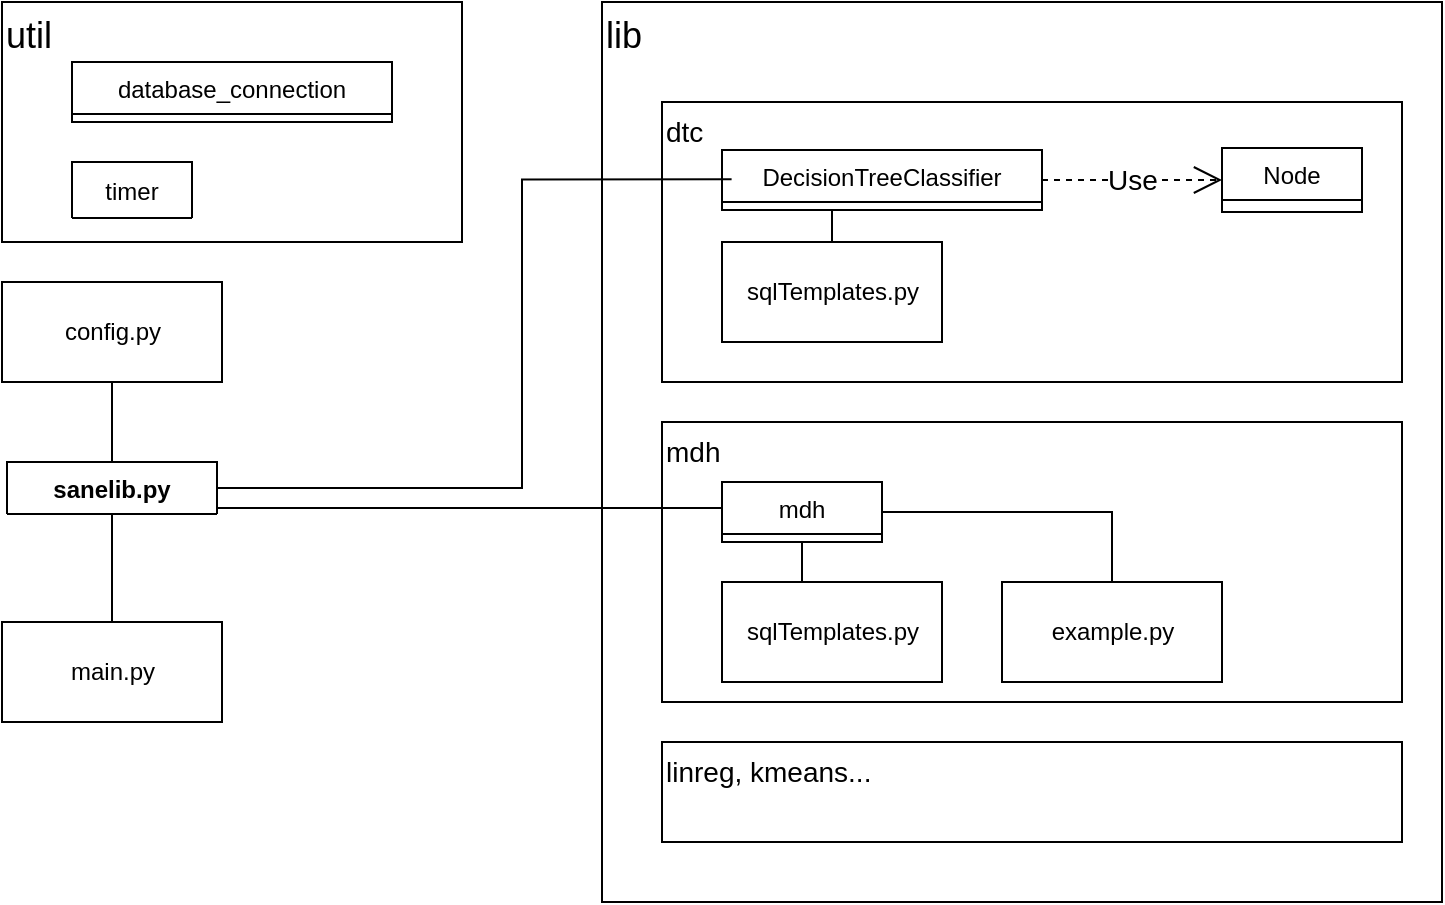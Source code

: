 <mxfile version="14.4.9" type="github">
  <diagram id="C5RBs43oDa-KdzZeNtuy" name="Page-1">
    <mxGraphModel dx="1002" dy="683" grid="1" gridSize="10" guides="1" tooltips="1" connect="1" arrows="1" fold="1" page="1" pageScale="1" pageWidth="827" pageHeight="1169" math="0" shadow="0">
      <root>
        <mxCell id="WIyWlLk6GJQsqaUBKTNV-0" />
        <mxCell id="WIyWlLk6GJQsqaUBKTNV-1" parent="WIyWlLk6GJQsqaUBKTNV-0" />
        <mxCell id="xDoAu2jg7uCX6hXLonLB-27" value="&lt;font style=&quot;font-size: 18px&quot;&gt;lib&lt;/font&gt;" style="rounded=0;whiteSpace=wrap;html=1;fillColor=none;align=left;verticalAlign=top;fontStyle=0;fontSize=14;" vertex="1" parent="WIyWlLk6GJQsqaUBKTNV-1">
          <mxGeometry x="380" y="30" width="420" height="450" as="geometry" />
        </mxCell>
        <mxCell id="xDoAu2jg7uCX6hXLonLB-28" value="dtc" style="rounded=0;whiteSpace=wrap;html=1;fillColor=none;align=left;verticalAlign=top;fontStyle=0;fontSize=14;" vertex="1" parent="WIyWlLk6GJQsqaUBKTNV-1">
          <mxGeometry x="410" y="80" width="370" height="140" as="geometry" />
        </mxCell>
        <mxCell id="xDoAu2jg7uCX6hXLonLB-15" value="&lt;font style=&quot;font-size: 18px&quot;&gt;util&lt;/font&gt;" style="rounded=0;whiteSpace=wrap;html=1;fillColor=none;align=left;verticalAlign=top;" vertex="1" parent="WIyWlLk6GJQsqaUBKTNV-1">
          <mxGeometry x="80" y="30" width="230" height="120" as="geometry" />
        </mxCell>
        <mxCell id="xDoAu2jg7uCX6hXLonLB-55" style="edgeStyle=orthogonalEdgeStyle;rounded=0;orthogonalLoop=1;jettySize=auto;html=1;exitX=0.5;exitY=1;exitDx=0;exitDy=0;entryX=0.5;entryY=0;entryDx=0;entryDy=0;endArrow=none;endFill=0;fontSize=14;" edge="1" parent="WIyWlLk6GJQsqaUBKTNV-1" source="xDoAu2jg7uCX6hXLonLB-0" target="xDoAu2jg7uCX6hXLonLB-42">
          <mxGeometry relative="1" as="geometry" />
        </mxCell>
        <mxCell id="xDoAu2jg7uCX6hXLonLB-0" value="DecisionTreeClassifier" style="swimlane;fontStyle=0;align=center;verticalAlign=top;childLayout=stackLayout;horizontal=1;startSize=26;horizontalStack=0;resizeParent=1;resizeParentMax=0;resizeLast=0;collapsible=1;marginBottom=0;direction=east;" vertex="1" collapsed="1" parent="WIyWlLk6GJQsqaUBKTNV-1">
          <mxGeometry x="440" y="104" width="160" height="30" as="geometry">
            <mxRectangle x="100" y="110" width="160" height="112" as="alternateBounds" />
          </mxGeometry>
        </mxCell>
        <mxCell id="xDoAu2jg7uCX6hXLonLB-1" value="+ field: db_connection" style="text;strokeColor=none;fillColor=none;align=left;verticalAlign=top;spacingLeft=4;spacingRight=4;overflow=hidden;rotatable=0;points=[[0,0.5],[1,0.5]];portConstraint=eastwest;" vertex="1" parent="xDoAu2jg7uCX6hXLonLB-0">
          <mxGeometry y="26" width="160" height="26" as="geometry" />
        </mxCell>
        <mxCell id="xDoAu2jg7uCX6hXLonLB-2" value="+ field: engine" style="text;strokeColor=none;fillColor=none;align=left;verticalAlign=top;spacingLeft=4;spacingRight=4;overflow=hidden;rotatable=0;points=[[0,0.5],[1,0.5]];portConstraint=eastwest;" vertex="1" parent="xDoAu2jg7uCX6hXLonLB-0">
          <mxGeometry y="52" width="160" height="26" as="geometry" />
        </mxCell>
        <mxCell id="xDoAu2jg7uCX6hXLonLB-3" value="" style="line;strokeWidth=1;fillColor=none;align=left;verticalAlign=middle;spacingTop=-1;spacingLeft=3;spacingRight=3;rotatable=0;labelPosition=right;points=[];portConstraint=eastwest;" vertex="1" parent="xDoAu2jg7uCX6hXLonLB-0">
          <mxGeometry y="78" width="160" height="8" as="geometry" />
        </mxCell>
        <mxCell id="xDoAu2jg7uCX6hXLonLB-4" value="+ import_df(self,dataframe,name):" style="text;strokeColor=none;fillColor=none;align=left;verticalAlign=top;spacingLeft=4;spacingRight=4;overflow=hidden;rotatable=0;points=[[0,0.5],[1,0.5]];portConstraint=eastwest;" vertex="1" parent="xDoAu2jg7uCX6hXLonLB-0">
          <mxGeometry y="86" width="160" height="26" as="geometry" />
        </mxCell>
        <mxCell id="xDoAu2jg7uCX6hXLonLB-5" value="main.py" style="html=1;" vertex="1" parent="WIyWlLk6GJQsqaUBKTNV-1">
          <mxGeometry x="80" y="340" width="110" height="50" as="geometry" />
        </mxCell>
        <mxCell id="xDoAu2jg7uCX6hXLonLB-8" style="edgeStyle=orthogonalEdgeStyle;rounded=0;orthogonalLoop=1;jettySize=auto;html=1;exitX=0.5;exitY=1;exitDx=0;exitDy=0;entryX=0.5;entryY=0;entryDx=0;entryDy=0;endArrow=none;endFill=0;" edge="1" parent="WIyWlLk6GJQsqaUBKTNV-1" source="xDoAu2jg7uCX6hXLonLB-9" target="xDoAu2jg7uCX6hXLonLB-5">
          <mxGeometry relative="1" as="geometry" />
        </mxCell>
        <mxCell id="xDoAu2jg7uCX6hXLonLB-9" value="sanelib.py" style="swimlane;fontStyle=1;align=center;verticalAlign=top;childLayout=stackLayout;horizontal=1;startSize=26;horizontalStack=0;resizeParent=1;resizeParentMax=0;resizeLast=0;collapsible=1;marginBottom=0;direction=east;" vertex="1" collapsed="1" parent="WIyWlLk6GJQsqaUBKTNV-1">
          <mxGeometry x="82.5" y="260" width="105" height="26" as="geometry">
            <mxRectangle x="135" y="320" width="160" height="86" as="alternateBounds" />
          </mxGeometry>
        </mxCell>
        <mxCell id="xDoAu2jg7uCX6hXLonLB-10" value="+ field: dtc" style="text;strokeColor=none;fillColor=none;align=left;verticalAlign=top;spacingLeft=4;spacingRight=4;overflow=hidden;rotatable=0;points=[[0,0.5],[1,0.5]];portConstraint=eastwest;" vertex="1" parent="xDoAu2jg7uCX6hXLonLB-9">
          <mxGeometry y="26" width="105" height="26" as="geometry" />
        </mxCell>
        <mxCell id="xDoAu2jg7uCX6hXLonLB-11" value="+ field: mdh" style="text;strokeColor=none;fillColor=none;align=left;verticalAlign=top;spacingLeft=4;spacingRight=4;overflow=hidden;rotatable=0;points=[[0,0.5],[1,0.5]];portConstraint=eastwest;" vertex="1" parent="xDoAu2jg7uCX6hXLonLB-9">
          <mxGeometry y="52" width="105" height="26" as="geometry" />
        </mxCell>
        <mxCell id="xDoAu2jg7uCX6hXLonLB-12" value="" style="line;strokeWidth=1;fillColor=none;align=left;verticalAlign=middle;spacingTop=-1;spacingLeft=3;spacingRight=3;rotatable=0;labelPosition=right;points=[];portConstraint=eastwest;" vertex="1" parent="xDoAu2jg7uCX6hXLonLB-9">
          <mxGeometry y="78" width="105" height="8" as="geometry" />
        </mxCell>
        <mxCell id="xDoAu2jg7uCX6hXLonLB-21" value="timer" style="swimlane;fontStyle=0;childLayout=stackLayout;horizontal=1;startSize=28;fillColor=none;horizontalStack=0;resizeParent=1;resizeParentMax=0;resizeLast=0;collapsible=1;marginBottom=0;" vertex="1" collapsed="1" parent="WIyWlLk6GJQsqaUBKTNV-1">
          <mxGeometry x="115" y="110" width="60" height="28" as="geometry">
            <mxRectangle x="350" y="270" width="60" height="52" as="alternateBounds" />
          </mxGeometry>
        </mxCell>
        <mxCell id="xDoAu2jg7uCX6hXLonLB-26" style="edgeStyle=orthogonalEdgeStyle;rounded=0;orthogonalLoop=1;jettySize=auto;html=1;endArrow=none;endFill=0;" edge="1" parent="WIyWlLk6GJQsqaUBKTNV-1" source="xDoAu2jg7uCX6hXLonLB-25" target="xDoAu2jg7uCX6hXLonLB-9">
          <mxGeometry relative="1" as="geometry" />
        </mxCell>
        <mxCell id="xDoAu2jg7uCX6hXLonLB-25" value="config.py" style="html=1;" vertex="1" parent="WIyWlLk6GJQsqaUBKTNV-1">
          <mxGeometry x="80" y="170" width="110" height="50" as="geometry" />
        </mxCell>
        <mxCell id="xDoAu2jg7uCX6hXLonLB-29" value="mdh" style="rounded=0;whiteSpace=wrap;html=1;fillColor=none;align=left;verticalAlign=top;fontStyle=0;fontSize=14;" vertex="1" parent="WIyWlLk6GJQsqaUBKTNV-1">
          <mxGeometry x="410" y="240" width="370" height="140" as="geometry" />
        </mxCell>
        <mxCell id="xDoAu2jg7uCX6hXLonLB-30" value="linreg, kmeans..." style="rounded=0;whiteSpace=wrap;html=1;fillColor=none;align=left;verticalAlign=top;fontStyle=0;fontSize=14;" vertex="1" parent="WIyWlLk6GJQsqaUBKTNV-1">
          <mxGeometry x="410" y="400" width="370" height="50" as="geometry" />
        </mxCell>
        <mxCell id="xDoAu2jg7uCX6hXLonLB-31" value="database_connection" style="swimlane;fontStyle=0;align=center;verticalAlign=top;childLayout=stackLayout;horizontal=1;startSize=26;horizontalStack=0;resizeParent=1;resizeParentMax=0;resizeLast=0;collapsible=1;marginBottom=0;direction=east;" vertex="1" collapsed="1" parent="WIyWlLk6GJQsqaUBKTNV-1">
          <mxGeometry x="115" y="60" width="160" height="30" as="geometry">
            <mxRectangle x="100" y="110" width="160" height="112" as="alternateBounds" />
          </mxGeometry>
        </mxCell>
        <mxCell id="xDoAu2jg7uCX6hXLonLB-32" value="+ field: db_connection" style="text;strokeColor=none;fillColor=none;align=left;verticalAlign=top;spacingLeft=4;spacingRight=4;overflow=hidden;rotatable=0;points=[[0,0.5],[1,0.5]];portConstraint=eastwest;" vertex="1" parent="xDoAu2jg7uCX6hXLonLB-31">
          <mxGeometry y="26" width="160" height="26" as="geometry" />
        </mxCell>
        <mxCell id="xDoAu2jg7uCX6hXLonLB-33" value="+ field: engine" style="text;strokeColor=none;fillColor=none;align=left;verticalAlign=top;spacingLeft=4;spacingRight=4;overflow=hidden;rotatable=0;points=[[0,0.5],[1,0.5]];portConstraint=eastwest;" vertex="1" parent="xDoAu2jg7uCX6hXLonLB-31">
          <mxGeometry y="52" width="160" height="26" as="geometry" />
        </mxCell>
        <mxCell id="xDoAu2jg7uCX6hXLonLB-34" value="" style="line;strokeWidth=1;fillColor=none;align=left;verticalAlign=middle;spacingTop=-1;spacingLeft=3;spacingRight=3;rotatable=0;labelPosition=right;points=[];portConstraint=eastwest;" vertex="1" parent="xDoAu2jg7uCX6hXLonLB-31">
          <mxGeometry y="78" width="160" height="8" as="geometry" />
        </mxCell>
        <mxCell id="xDoAu2jg7uCX6hXLonLB-35" value="+ import_df(self,dataframe,name):" style="text;strokeColor=none;fillColor=none;align=left;verticalAlign=top;spacingLeft=4;spacingRight=4;overflow=hidden;rotatable=0;points=[[0,0.5],[1,0.5]];portConstraint=eastwest;" vertex="1" parent="xDoAu2jg7uCX6hXLonLB-31">
          <mxGeometry y="86" width="160" height="26" as="geometry" />
        </mxCell>
        <mxCell id="xDoAu2jg7uCX6hXLonLB-36" value="Node" style="swimlane;fontStyle=0;align=center;verticalAlign=top;childLayout=stackLayout;horizontal=1;startSize=26;horizontalStack=0;resizeParent=1;resizeParentMax=0;resizeLast=0;collapsible=1;marginBottom=0;direction=east;" vertex="1" collapsed="1" parent="WIyWlLk6GJQsqaUBKTNV-1">
          <mxGeometry x="690" y="103" width="70" height="32" as="geometry">
            <mxRectangle x="100" y="110" width="160" height="112" as="alternateBounds" />
          </mxGeometry>
        </mxCell>
        <mxCell id="xDoAu2jg7uCX6hXLonLB-37" value="+ field: db_connection" style="text;strokeColor=none;fillColor=none;align=left;verticalAlign=top;spacingLeft=4;spacingRight=4;overflow=hidden;rotatable=0;points=[[0,0.5],[1,0.5]];portConstraint=eastwest;" vertex="1" parent="xDoAu2jg7uCX6hXLonLB-36">
          <mxGeometry y="26" width="70" height="26" as="geometry" />
        </mxCell>
        <mxCell id="xDoAu2jg7uCX6hXLonLB-38" value="+ field: engine" style="text;strokeColor=none;fillColor=none;align=left;verticalAlign=top;spacingLeft=4;spacingRight=4;overflow=hidden;rotatable=0;points=[[0,0.5],[1,0.5]];portConstraint=eastwest;" vertex="1" parent="xDoAu2jg7uCX6hXLonLB-36">
          <mxGeometry y="52" width="70" height="26" as="geometry" />
        </mxCell>
        <mxCell id="xDoAu2jg7uCX6hXLonLB-39" value="" style="line;strokeWidth=1;fillColor=none;align=left;verticalAlign=middle;spacingTop=-1;spacingLeft=3;spacingRight=3;rotatable=0;labelPosition=right;points=[];portConstraint=eastwest;" vertex="1" parent="xDoAu2jg7uCX6hXLonLB-36">
          <mxGeometry y="78" width="70" height="8" as="geometry" />
        </mxCell>
        <mxCell id="xDoAu2jg7uCX6hXLonLB-40" value="+ import_df(self,dataframe,name):" style="text;strokeColor=none;fillColor=none;align=left;verticalAlign=top;spacingLeft=4;spacingRight=4;overflow=hidden;rotatable=0;points=[[0,0.5],[1,0.5]];portConstraint=eastwest;" vertex="1" parent="xDoAu2jg7uCX6hXLonLB-36">
          <mxGeometry y="86" width="70" height="26" as="geometry" />
        </mxCell>
        <mxCell id="xDoAu2jg7uCX6hXLonLB-41" value="Use" style="endArrow=open;endSize=12;dashed=1;html=1;fontSize=14;exitX=1;exitY=0.5;exitDx=0;exitDy=0;entryX=0;entryY=0.5;entryDx=0;entryDy=0;" edge="1" parent="WIyWlLk6GJQsqaUBKTNV-1" source="xDoAu2jg7uCX6hXLonLB-0" target="xDoAu2jg7uCX6hXLonLB-36">
          <mxGeometry width="160" relative="1" as="geometry">
            <mxPoint x="590" y="160.58" as="sourcePoint" />
            <mxPoint x="750" y="160.58" as="targetPoint" />
          </mxGeometry>
        </mxCell>
        <mxCell id="xDoAu2jg7uCX6hXLonLB-42" value="sqlTemplates.py" style="html=1;" vertex="1" parent="WIyWlLk6GJQsqaUBKTNV-1">
          <mxGeometry x="440" y="150" width="110" height="50" as="geometry" />
        </mxCell>
        <mxCell id="xDoAu2jg7uCX6hXLonLB-53" style="edgeStyle=orthogonalEdgeStyle;rounded=0;orthogonalLoop=1;jettySize=auto;html=1;exitX=0.5;exitY=1;exitDx=0;exitDy=0;endArrow=none;endFill=0;fontSize=14;" edge="1" parent="WIyWlLk6GJQsqaUBKTNV-1" source="xDoAu2jg7uCX6hXLonLB-44" target="xDoAu2jg7uCX6hXLonLB-49">
          <mxGeometry relative="1" as="geometry">
            <Array as="points">
              <mxPoint x="480" y="320" />
            </Array>
          </mxGeometry>
        </mxCell>
        <mxCell id="xDoAu2jg7uCX6hXLonLB-54" style="edgeStyle=orthogonalEdgeStyle;rounded=0;orthogonalLoop=1;jettySize=auto;html=1;exitX=1;exitY=0.5;exitDx=0;exitDy=0;entryX=0.5;entryY=0;entryDx=0;entryDy=0;endArrow=none;endFill=0;fontSize=14;" edge="1" parent="WIyWlLk6GJQsqaUBKTNV-1" source="xDoAu2jg7uCX6hXLonLB-44" target="xDoAu2jg7uCX6hXLonLB-50">
          <mxGeometry relative="1" as="geometry" />
        </mxCell>
        <mxCell id="xDoAu2jg7uCX6hXLonLB-44" value="mdh" style="swimlane;fontStyle=0;align=center;verticalAlign=top;childLayout=stackLayout;horizontal=1;startSize=26;horizontalStack=0;resizeParent=1;resizeParentMax=0;resizeLast=0;collapsible=1;marginBottom=0;direction=east;" vertex="1" collapsed="1" parent="WIyWlLk6GJQsqaUBKTNV-1">
          <mxGeometry x="440" y="270" width="80" height="30" as="geometry">
            <mxRectangle x="100" y="110" width="160" height="112" as="alternateBounds" />
          </mxGeometry>
        </mxCell>
        <mxCell id="xDoAu2jg7uCX6hXLonLB-45" value="+ field: db_connection" style="text;strokeColor=none;fillColor=none;align=left;verticalAlign=top;spacingLeft=4;spacingRight=4;overflow=hidden;rotatable=0;points=[[0,0.5],[1,0.5]];portConstraint=eastwest;" vertex="1" parent="xDoAu2jg7uCX6hXLonLB-44">
          <mxGeometry y="26" width="80" height="26" as="geometry" />
        </mxCell>
        <mxCell id="xDoAu2jg7uCX6hXLonLB-46" value="+ field: engine" style="text;strokeColor=none;fillColor=none;align=left;verticalAlign=top;spacingLeft=4;spacingRight=4;overflow=hidden;rotatable=0;points=[[0,0.5],[1,0.5]];portConstraint=eastwest;" vertex="1" parent="xDoAu2jg7uCX6hXLonLB-44">
          <mxGeometry y="52" width="80" height="26" as="geometry" />
        </mxCell>
        <mxCell id="xDoAu2jg7uCX6hXLonLB-47" value="" style="line;strokeWidth=1;fillColor=none;align=left;verticalAlign=middle;spacingTop=-1;spacingLeft=3;spacingRight=3;rotatable=0;labelPosition=right;points=[];portConstraint=eastwest;" vertex="1" parent="xDoAu2jg7uCX6hXLonLB-44">
          <mxGeometry y="78" width="80" height="8" as="geometry" />
        </mxCell>
        <mxCell id="xDoAu2jg7uCX6hXLonLB-48" value="+ import_df(self,dataframe,name):" style="text;strokeColor=none;fillColor=none;align=left;verticalAlign=top;spacingLeft=4;spacingRight=4;overflow=hidden;rotatable=0;points=[[0,0.5],[1,0.5]];portConstraint=eastwest;" vertex="1" parent="xDoAu2jg7uCX6hXLonLB-44">
          <mxGeometry y="86" width="80" height="26" as="geometry" />
        </mxCell>
        <mxCell id="xDoAu2jg7uCX6hXLonLB-49" value="sqlTemplates.py" style="html=1;" vertex="1" parent="WIyWlLk6GJQsqaUBKTNV-1">
          <mxGeometry x="440" y="320" width="110" height="50" as="geometry" />
        </mxCell>
        <mxCell id="xDoAu2jg7uCX6hXLonLB-50" value="example.py" style="html=1;" vertex="1" parent="WIyWlLk6GJQsqaUBKTNV-1">
          <mxGeometry x="580" y="320" width="110" height="50" as="geometry" />
        </mxCell>
        <mxCell id="xDoAu2jg7uCX6hXLonLB-51" style="edgeStyle=orthogonalEdgeStyle;rounded=0;orthogonalLoop=1;jettySize=auto;html=1;endArrow=none;endFill=0;entryX=1;entryY=0.5;entryDx=0;entryDy=0;exitX=0.03;exitY=0.489;exitDx=0;exitDy=0;exitPerimeter=0;" edge="1" parent="WIyWlLk6GJQsqaUBKTNV-1" source="xDoAu2jg7uCX6hXLonLB-0" target="xDoAu2jg7uCX6hXLonLB-9">
          <mxGeometry relative="1" as="geometry">
            <mxPoint x="345" y="230" as="sourcePoint" />
            <mxPoint x="240" y="270" as="targetPoint" />
            <Array as="points">
              <mxPoint x="340" y="119" />
              <mxPoint x="340" y="273" />
            </Array>
          </mxGeometry>
        </mxCell>
        <mxCell id="xDoAu2jg7uCX6hXLonLB-52" style="edgeStyle=orthogonalEdgeStyle;rounded=0;orthogonalLoop=1;jettySize=auto;html=1;endArrow=none;endFill=0;entryX=1;entryY=0.5;entryDx=0;entryDy=0;exitX=0;exitY=0.5;exitDx=0;exitDy=0;" edge="1" parent="WIyWlLk6GJQsqaUBKTNV-1" source="xDoAu2jg7uCX6hXLonLB-44" target="xDoAu2jg7uCX6hXLonLB-9">
          <mxGeometry relative="1" as="geometry">
            <mxPoint x="454.8" y="128.67" as="sourcePoint" />
            <mxPoint x="197.5" y="283" as="targetPoint" />
            <Array as="points">
              <mxPoint x="440" y="283" />
              <mxPoint x="187" y="283" />
            </Array>
          </mxGeometry>
        </mxCell>
      </root>
    </mxGraphModel>
  </diagram>
</mxfile>
